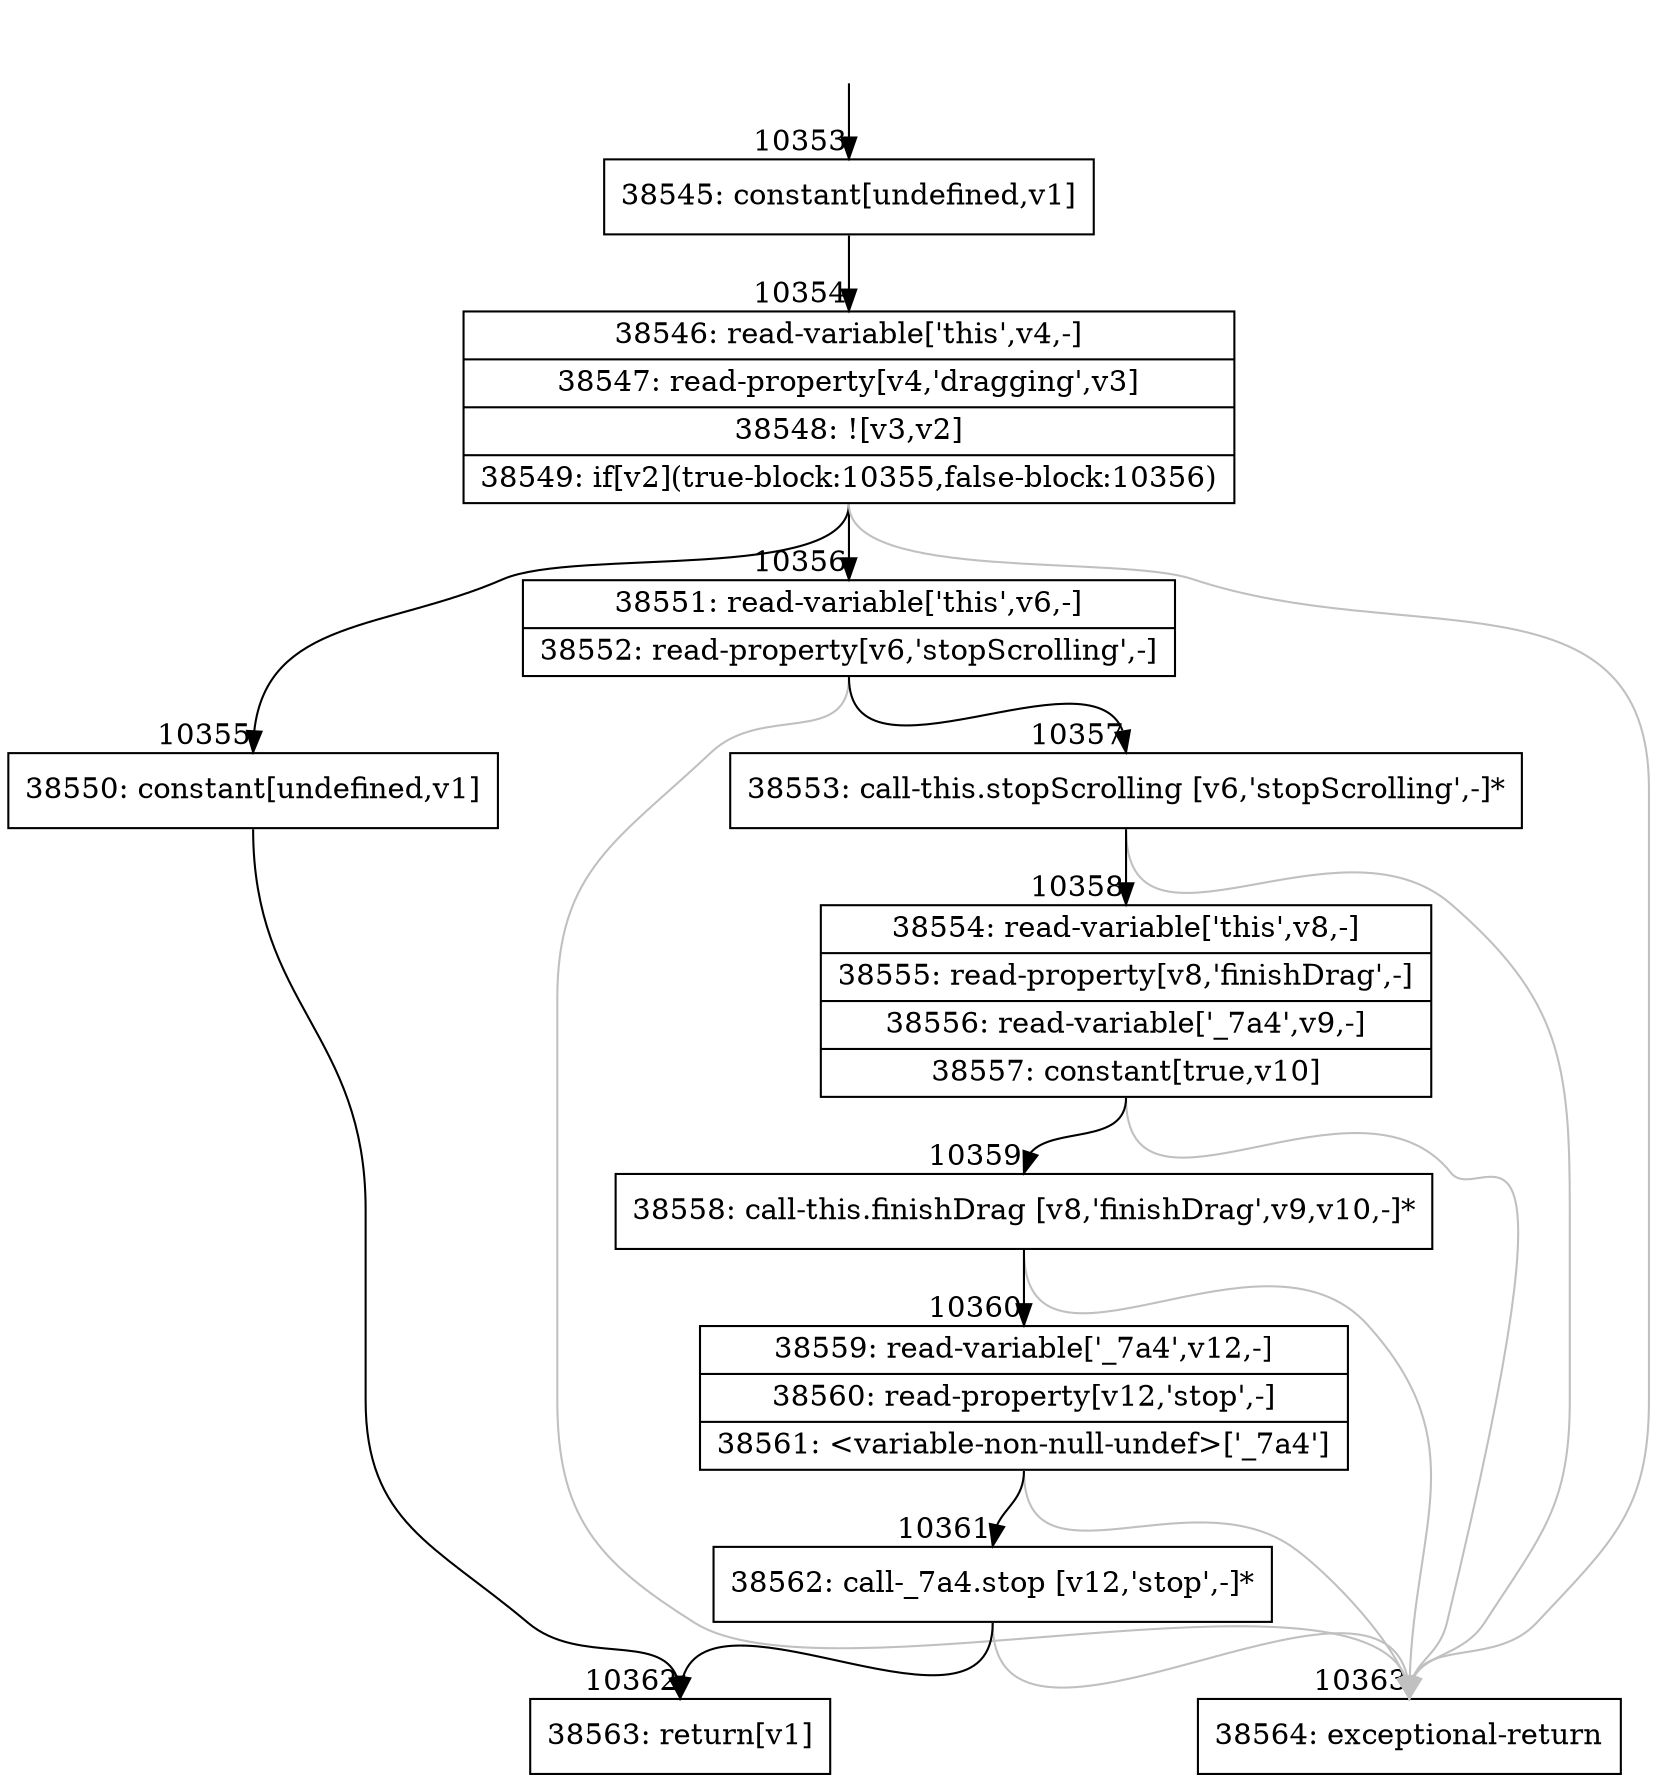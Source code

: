 digraph {
rankdir="TD"
BB_entry733[shape=none,label=""];
BB_entry733 -> BB10353 [tailport=s, headport=n, headlabel="    10353"]
BB10353 [shape=record label="{38545: constant[undefined,v1]}" ] 
BB10353 -> BB10354 [tailport=s, headport=n, headlabel="      10354"]
BB10354 [shape=record label="{38546: read-variable['this',v4,-]|38547: read-property[v4,'dragging',v3]|38548: ![v3,v2]|38549: if[v2](true-block:10355,false-block:10356)}" ] 
BB10354 -> BB10355 [tailport=s, headport=n, headlabel="      10355"]
BB10354 -> BB10356 [tailport=s, headport=n, headlabel="      10356"]
BB10354 -> BB10363 [tailport=s, headport=n, color=gray, headlabel="      10363"]
BB10355 [shape=record label="{38550: constant[undefined,v1]}" ] 
BB10355 -> BB10362 [tailport=s, headport=n, headlabel="      10362"]
BB10356 [shape=record label="{38551: read-variable['this',v6,-]|38552: read-property[v6,'stopScrolling',-]}" ] 
BB10356 -> BB10357 [tailport=s, headport=n, headlabel="      10357"]
BB10356 -> BB10363 [tailport=s, headport=n, color=gray]
BB10357 [shape=record label="{38553: call-this.stopScrolling [v6,'stopScrolling',-]*}" ] 
BB10357 -> BB10358 [tailport=s, headport=n, headlabel="      10358"]
BB10357 -> BB10363 [tailport=s, headport=n, color=gray]
BB10358 [shape=record label="{38554: read-variable['this',v8,-]|38555: read-property[v8,'finishDrag',-]|38556: read-variable['_7a4',v9,-]|38557: constant[true,v10]}" ] 
BB10358 -> BB10359 [tailport=s, headport=n, headlabel="      10359"]
BB10358 -> BB10363 [tailport=s, headport=n, color=gray]
BB10359 [shape=record label="{38558: call-this.finishDrag [v8,'finishDrag',v9,v10,-]*}" ] 
BB10359 -> BB10360 [tailport=s, headport=n, headlabel="      10360"]
BB10359 -> BB10363 [tailport=s, headport=n, color=gray]
BB10360 [shape=record label="{38559: read-variable['_7a4',v12,-]|38560: read-property[v12,'stop',-]|38561: \<variable-non-null-undef\>['_7a4']}" ] 
BB10360 -> BB10361 [tailport=s, headport=n, headlabel="      10361"]
BB10360 -> BB10363 [tailport=s, headport=n, color=gray]
BB10361 [shape=record label="{38562: call-_7a4.stop [v12,'stop',-]*}" ] 
BB10361 -> BB10362 [tailport=s, headport=n]
BB10361 -> BB10363 [tailport=s, headport=n, color=gray]
BB10362 [shape=record label="{38563: return[v1]}" ] 
BB10363 [shape=record label="{38564: exceptional-return}" ] 
//#$~ 7267
}
